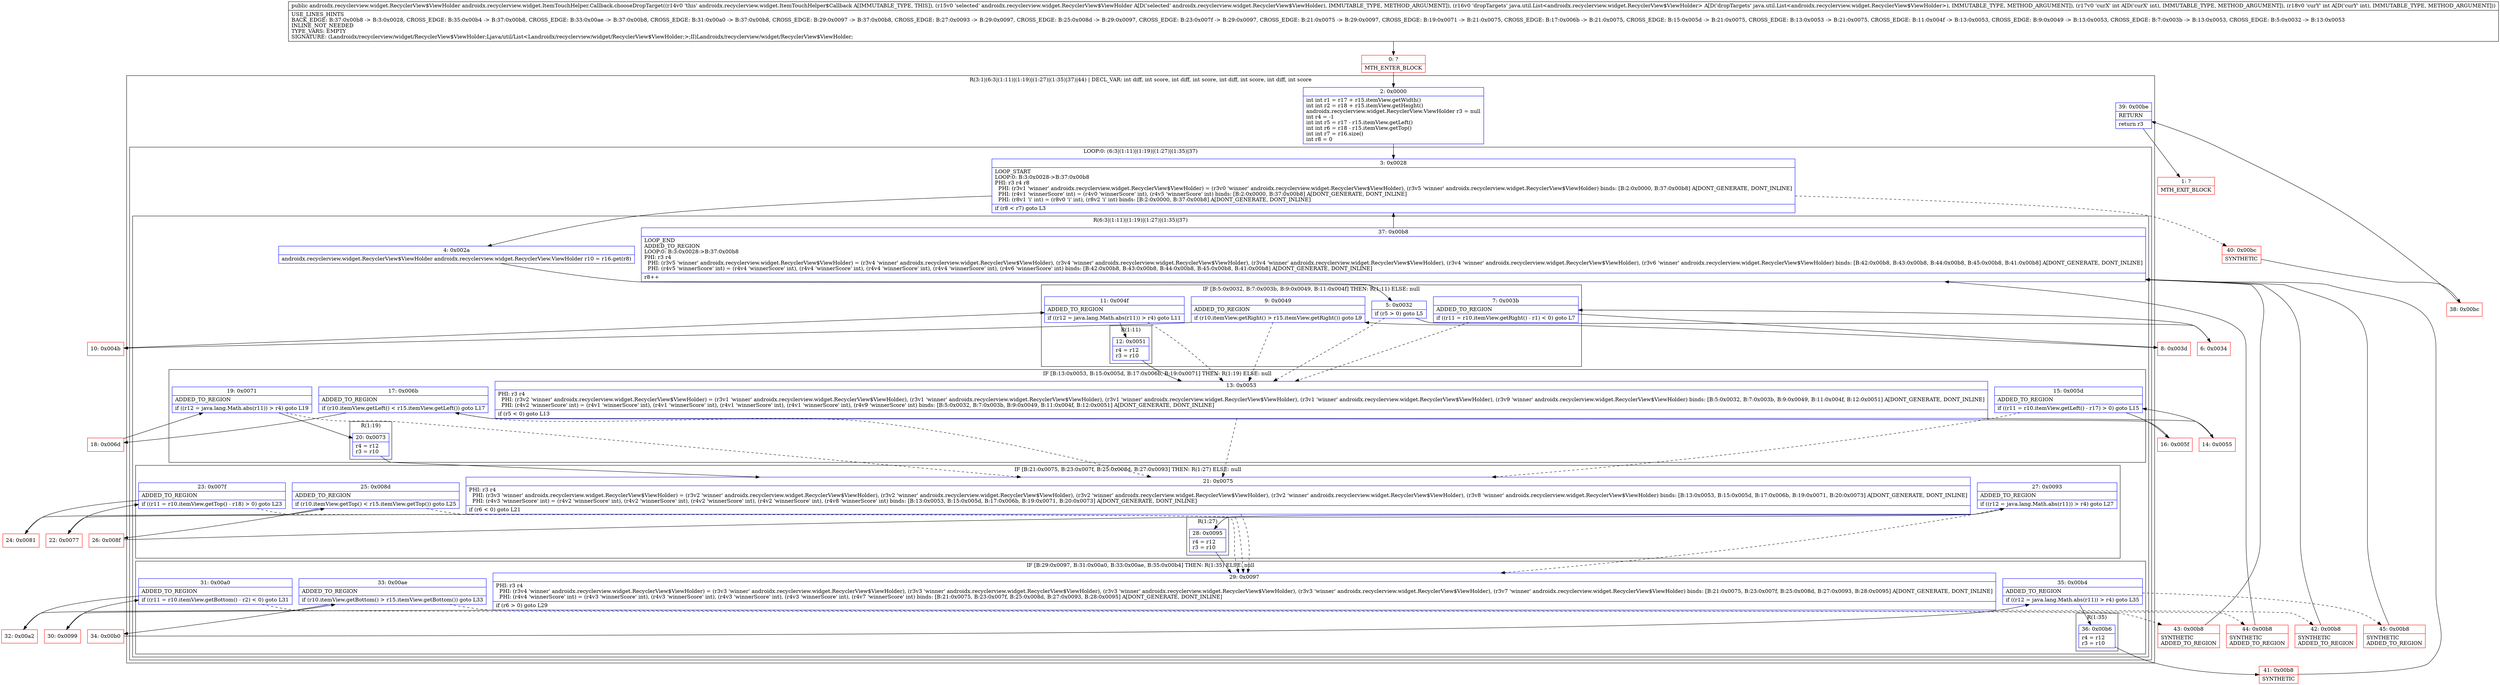 digraph "CFG forandroidx.recyclerview.widget.ItemTouchHelper.Callback.chooseDropTarget(Landroidx\/recyclerview\/widget\/RecyclerView$ViewHolder;Ljava\/util\/List;II)Landroidx\/recyclerview\/widget\/RecyclerView$ViewHolder;" {
subgraph cluster_Region_1965925653 {
label = "R(3:1|(6:3|(1:11)|(1:19)|(1:27)|(1:35)|37)|44) | DECL_VAR: int diff, int score, int diff, int score, int diff, int score, int diff, int score\l";
node [shape=record,color=blue];
Node_2 [shape=record,label="{2\:\ 0x0000|int int r1 = r17 + r15.itemView.getWidth()\lint int r2 = r18 + r15.itemView.getHeight()\landroidx.recyclerview.widget.RecyclerView.ViewHolder r3 = null\lint r4 = \-1\lint int r5 = r17 \- r15.itemView.getLeft()\lint int r6 = r18 \- r15.itemView.getTop()\lint int r7 = r16.size()\lint r8 = 0\l}"];
subgraph cluster_LoopRegion_875476243 {
label = "LOOP:0: (6:3|(1:11)|(1:19)|(1:27)|(1:35)|37)";
node [shape=record,color=blue];
Node_3 [shape=record,label="{3\:\ 0x0028|LOOP_START\lLOOP:0: B:3:0x0028\-\>B:37:0x00b8\lPHI: r3 r4 r8 \l  PHI: (r3v1 'winner' androidx.recyclerview.widget.RecyclerView$ViewHolder) = (r3v0 'winner' androidx.recyclerview.widget.RecyclerView$ViewHolder), (r3v5 'winner' androidx.recyclerview.widget.RecyclerView$ViewHolder) binds: [B:2:0x0000, B:37:0x00b8] A[DONT_GENERATE, DONT_INLINE]\l  PHI: (r4v1 'winnerScore' int) = (r4v0 'winnerScore' int), (r4v5 'winnerScore' int) binds: [B:2:0x0000, B:37:0x00b8] A[DONT_GENERATE, DONT_INLINE]\l  PHI: (r8v1 'i' int) = (r8v0 'i' int), (r8v2 'i' int) binds: [B:2:0x0000, B:37:0x00b8] A[DONT_GENERATE, DONT_INLINE]\l|if (r8 \< r7) goto L3\l}"];
subgraph cluster_Region_1830038932 {
label = "R(6:3|(1:11)|(1:19)|(1:27)|(1:35)|37)";
node [shape=record,color=blue];
Node_4 [shape=record,label="{4\:\ 0x002a|androidx.recyclerview.widget.RecyclerView$ViewHolder androidx.recyclerview.widget.RecyclerView.ViewHolder r10 = r16.get(r8)\l}"];
subgraph cluster_IfRegion_1127599564 {
label = "IF [B:5:0x0032, B:7:0x003b, B:9:0x0049, B:11:0x004f] THEN: R(1:11) ELSE: null";
node [shape=record,color=blue];
Node_5 [shape=record,label="{5\:\ 0x0032|if (r5 \> 0) goto L5\l}"];
Node_7 [shape=record,label="{7\:\ 0x003b|ADDED_TO_REGION\l|if ((r11 = r10.itemView.getRight() \- r1) \< 0) goto L7\l}"];
Node_9 [shape=record,label="{9\:\ 0x0049|ADDED_TO_REGION\l|if (r10.itemView.getRight() \> r15.itemView.getRight()) goto L9\l}"];
Node_11 [shape=record,label="{11\:\ 0x004f|ADDED_TO_REGION\l|if ((r12 = java.lang.Math.abs(r11)) \> r4) goto L11\l}"];
subgraph cluster_Region_1036817903 {
label = "R(1:11)";
node [shape=record,color=blue];
Node_12 [shape=record,label="{12\:\ 0x0051|r4 = r12\lr3 = r10\l}"];
}
}
subgraph cluster_IfRegion_1858891994 {
label = "IF [B:13:0x0053, B:15:0x005d, B:17:0x006b, B:19:0x0071] THEN: R(1:19) ELSE: null";
node [shape=record,color=blue];
Node_13 [shape=record,label="{13\:\ 0x0053|PHI: r3 r4 \l  PHI: (r3v2 'winner' androidx.recyclerview.widget.RecyclerView$ViewHolder) = (r3v1 'winner' androidx.recyclerview.widget.RecyclerView$ViewHolder), (r3v1 'winner' androidx.recyclerview.widget.RecyclerView$ViewHolder), (r3v1 'winner' androidx.recyclerview.widget.RecyclerView$ViewHolder), (r3v1 'winner' androidx.recyclerview.widget.RecyclerView$ViewHolder), (r3v9 'winner' androidx.recyclerview.widget.RecyclerView$ViewHolder) binds: [B:5:0x0032, B:7:0x003b, B:9:0x0049, B:11:0x004f, B:12:0x0051] A[DONT_GENERATE, DONT_INLINE]\l  PHI: (r4v2 'winnerScore' int) = (r4v1 'winnerScore' int), (r4v1 'winnerScore' int), (r4v1 'winnerScore' int), (r4v1 'winnerScore' int), (r4v9 'winnerScore' int) binds: [B:5:0x0032, B:7:0x003b, B:9:0x0049, B:11:0x004f, B:12:0x0051] A[DONT_GENERATE, DONT_INLINE]\l|if (r5 \< 0) goto L13\l}"];
Node_15 [shape=record,label="{15\:\ 0x005d|ADDED_TO_REGION\l|if ((r11 = r10.itemView.getLeft() \- r17) \> 0) goto L15\l}"];
Node_17 [shape=record,label="{17\:\ 0x006b|ADDED_TO_REGION\l|if (r10.itemView.getLeft() \< r15.itemView.getLeft()) goto L17\l}"];
Node_19 [shape=record,label="{19\:\ 0x0071|ADDED_TO_REGION\l|if ((r12 = java.lang.Math.abs(r11)) \> r4) goto L19\l}"];
subgraph cluster_Region_1345664215 {
label = "R(1:19)";
node [shape=record,color=blue];
Node_20 [shape=record,label="{20\:\ 0x0073|r4 = r12\lr3 = r10\l}"];
}
}
subgraph cluster_IfRegion_1296344032 {
label = "IF [B:21:0x0075, B:23:0x007f, B:25:0x008d, B:27:0x0093] THEN: R(1:27) ELSE: null";
node [shape=record,color=blue];
Node_21 [shape=record,label="{21\:\ 0x0075|PHI: r3 r4 \l  PHI: (r3v3 'winner' androidx.recyclerview.widget.RecyclerView$ViewHolder) = (r3v2 'winner' androidx.recyclerview.widget.RecyclerView$ViewHolder), (r3v2 'winner' androidx.recyclerview.widget.RecyclerView$ViewHolder), (r3v2 'winner' androidx.recyclerview.widget.RecyclerView$ViewHolder), (r3v2 'winner' androidx.recyclerview.widget.RecyclerView$ViewHolder), (r3v8 'winner' androidx.recyclerview.widget.RecyclerView$ViewHolder) binds: [B:13:0x0053, B:15:0x005d, B:17:0x006b, B:19:0x0071, B:20:0x0073] A[DONT_GENERATE, DONT_INLINE]\l  PHI: (r4v3 'winnerScore' int) = (r4v2 'winnerScore' int), (r4v2 'winnerScore' int), (r4v2 'winnerScore' int), (r4v2 'winnerScore' int), (r4v8 'winnerScore' int) binds: [B:13:0x0053, B:15:0x005d, B:17:0x006b, B:19:0x0071, B:20:0x0073] A[DONT_GENERATE, DONT_INLINE]\l|if (r6 \< 0) goto L21\l}"];
Node_23 [shape=record,label="{23\:\ 0x007f|ADDED_TO_REGION\l|if ((r11 = r10.itemView.getTop() \- r18) \> 0) goto L23\l}"];
Node_25 [shape=record,label="{25\:\ 0x008d|ADDED_TO_REGION\l|if (r10.itemView.getTop() \< r15.itemView.getTop()) goto L25\l}"];
Node_27 [shape=record,label="{27\:\ 0x0093|ADDED_TO_REGION\l|if ((r12 = java.lang.Math.abs(r11)) \> r4) goto L27\l}"];
subgraph cluster_Region_1032049926 {
label = "R(1:27)";
node [shape=record,color=blue];
Node_28 [shape=record,label="{28\:\ 0x0095|r4 = r12\lr3 = r10\l}"];
}
}
subgraph cluster_IfRegion_204224257 {
label = "IF [B:29:0x0097, B:31:0x00a0, B:33:0x00ae, B:35:0x00b4] THEN: R(1:35) ELSE: null";
node [shape=record,color=blue];
Node_29 [shape=record,label="{29\:\ 0x0097|PHI: r3 r4 \l  PHI: (r3v4 'winner' androidx.recyclerview.widget.RecyclerView$ViewHolder) = (r3v3 'winner' androidx.recyclerview.widget.RecyclerView$ViewHolder), (r3v3 'winner' androidx.recyclerview.widget.RecyclerView$ViewHolder), (r3v3 'winner' androidx.recyclerview.widget.RecyclerView$ViewHolder), (r3v3 'winner' androidx.recyclerview.widget.RecyclerView$ViewHolder), (r3v7 'winner' androidx.recyclerview.widget.RecyclerView$ViewHolder) binds: [B:21:0x0075, B:23:0x007f, B:25:0x008d, B:27:0x0093, B:28:0x0095] A[DONT_GENERATE, DONT_INLINE]\l  PHI: (r4v4 'winnerScore' int) = (r4v3 'winnerScore' int), (r4v3 'winnerScore' int), (r4v3 'winnerScore' int), (r4v3 'winnerScore' int), (r4v7 'winnerScore' int) binds: [B:21:0x0075, B:23:0x007f, B:25:0x008d, B:27:0x0093, B:28:0x0095] A[DONT_GENERATE, DONT_INLINE]\l|if (r6 \> 0) goto L29\l}"];
Node_31 [shape=record,label="{31\:\ 0x00a0|ADDED_TO_REGION\l|if ((r11 = r10.itemView.getBottom() \- r2) \< 0) goto L31\l}"];
Node_33 [shape=record,label="{33\:\ 0x00ae|ADDED_TO_REGION\l|if (r10.itemView.getBottom() \> r15.itemView.getBottom()) goto L33\l}"];
Node_35 [shape=record,label="{35\:\ 0x00b4|ADDED_TO_REGION\l|if ((r12 = java.lang.Math.abs(r11)) \> r4) goto L35\l}"];
subgraph cluster_Region_622778813 {
label = "R(1:35)";
node [shape=record,color=blue];
Node_36 [shape=record,label="{36\:\ 0x00b6|r4 = r12\lr3 = r10\l}"];
}
}
Node_37 [shape=record,label="{37\:\ 0x00b8|LOOP_END\lADDED_TO_REGION\lLOOP:0: B:3:0x0028\-\>B:37:0x00b8\lPHI: r3 r4 \l  PHI: (r3v5 'winner' androidx.recyclerview.widget.RecyclerView$ViewHolder) = (r3v4 'winner' androidx.recyclerview.widget.RecyclerView$ViewHolder), (r3v4 'winner' androidx.recyclerview.widget.RecyclerView$ViewHolder), (r3v4 'winner' androidx.recyclerview.widget.RecyclerView$ViewHolder), (r3v4 'winner' androidx.recyclerview.widget.RecyclerView$ViewHolder), (r3v6 'winner' androidx.recyclerview.widget.RecyclerView$ViewHolder) binds: [B:42:0x00b8, B:43:0x00b8, B:44:0x00b8, B:45:0x00b8, B:41:0x00b8] A[DONT_GENERATE, DONT_INLINE]\l  PHI: (r4v5 'winnerScore' int) = (r4v4 'winnerScore' int), (r4v4 'winnerScore' int), (r4v4 'winnerScore' int), (r4v4 'winnerScore' int), (r4v6 'winnerScore' int) binds: [B:42:0x00b8, B:43:0x00b8, B:44:0x00b8, B:45:0x00b8, B:41:0x00b8] A[DONT_GENERATE, DONT_INLINE]\l|r8++\l}"];
}
}
Node_39 [shape=record,label="{39\:\ 0x00be|RETURN\l|return r3\l}"];
}
Node_0 [shape=record,color=red,label="{0\:\ ?|MTH_ENTER_BLOCK\l}"];
Node_6 [shape=record,color=red,label="{6\:\ 0x0034}"];
Node_8 [shape=record,color=red,label="{8\:\ 0x003d}"];
Node_10 [shape=record,color=red,label="{10\:\ 0x004b}"];
Node_14 [shape=record,color=red,label="{14\:\ 0x0055}"];
Node_16 [shape=record,color=red,label="{16\:\ 0x005f}"];
Node_18 [shape=record,color=red,label="{18\:\ 0x006d}"];
Node_22 [shape=record,color=red,label="{22\:\ 0x0077}"];
Node_24 [shape=record,color=red,label="{24\:\ 0x0081}"];
Node_26 [shape=record,color=red,label="{26\:\ 0x008f}"];
Node_30 [shape=record,color=red,label="{30\:\ 0x0099}"];
Node_32 [shape=record,color=red,label="{32\:\ 0x00a2}"];
Node_34 [shape=record,color=red,label="{34\:\ 0x00b0}"];
Node_41 [shape=record,color=red,label="{41\:\ 0x00b8|SYNTHETIC\l}"];
Node_45 [shape=record,color=red,label="{45\:\ 0x00b8|SYNTHETIC\lADDED_TO_REGION\l}"];
Node_44 [shape=record,color=red,label="{44\:\ 0x00b8|SYNTHETIC\lADDED_TO_REGION\l}"];
Node_43 [shape=record,color=red,label="{43\:\ 0x00b8|SYNTHETIC\lADDED_TO_REGION\l}"];
Node_42 [shape=record,color=red,label="{42\:\ 0x00b8|SYNTHETIC\lADDED_TO_REGION\l}"];
Node_40 [shape=record,color=red,label="{40\:\ 0x00bc|SYNTHETIC\l}"];
Node_38 [shape=record,color=red,label="{38\:\ 0x00bc}"];
Node_1 [shape=record,color=red,label="{1\:\ ?|MTH_EXIT_BLOCK\l}"];
MethodNode[shape=record,label="{public androidx.recyclerview.widget.RecyclerView$ViewHolder androidx.recyclerview.widget.ItemTouchHelper.Callback.chooseDropTarget((r14v0 'this' androidx.recyclerview.widget.ItemTouchHelper$Callback A[IMMUTABLE_TYPE, THIS]), (r15v0 'selected' androidx.recyclerview.widget.RecyclerView$ViewHolder A[D('selected' androidx.recyclerview.widget.RecyclerView$ViewHolder), IMMUTABLE_TYPE, METHOD_ARGUMENT]), (r16v0 'dropTargets' java.util.List\<androidx.recyclerview.widget.RecyclerView$ViewHolder\> A[D('dropTargets' java.util.List\<androidx.recyclerview.widget.RecyclerView$ViewHolder\>), IMMUTABLE_TYPE, METHOD_ARGUMENT]), (r17v0 'curX' int A[D('curX' int), IMMUTABLE_TYPE, METHOD_ARGUMENT]), (r18v0 'curY' int A[D('curY' int), IMMUTABLE_TYPE, METHOD_ARGUMENT]))  | USE_LINES_HINTS\lBACK_EDGE: B:37:0x00b8 \-\> B:3:0x0028, CROSS_EDGE: B:35:0x00b4 \-\> B:37:0x00b8, CROSS_EDGE: B:33:0x00ae \-\> B:37:0x00b8, CROSS_EDGE: B:31:0x00a0 \-\> B:37:0x00b8, CROSS_EDGE: B:29:0x0097 \-\> B:37:0x00b8, CROSS_EDGE: B:27:0x0093 \-\> B:29:0x0097, CROSS_EDGE: B:25:0x008d \-\> B:29:0x0097, CROSS_EDGE: B:23:0x007f \-\> B:29:0x0097, CROSS_EDGE: B:21:0x0075 \-\> B:29:0x0097, CROSS_EDGE: B:19:0x0071 \-\> B:21:0x0075, CROSS_EDGE: B:17:0x006b \-\> B:21:0x0075, CROSS_EDGE: B:15:0x005d \-\> B:21:0x0075, CROSS_EDGE: B:13:0x0053 \-\> B:21:0x0075, CROSS_EDGE: B:11:0x004f \-\> B:13:0x0053, CROSS_EDGE: B:9:0x0049 \-\> B:13:0x0053, CROSS_EDGE: B:7:0x003b \-\> B:13:0x0053, CROSS_EDGE: B:5:0x0032 \-\> B:13:0x0053\lINLINE_NOT_NEEDED\lTYPE_VARS: EMPTY\lSIGNATURE: (Landroidx\/recyclerview\/widget\/RecyclerView$ViewHolder;Ljava\/util\/List\<Landroidx\/recyclerview\/widget\/RecyclerView$ViewHolder;\>;II)Landroidx\/recyclerview\/widget\/RecyclerView$ViewHolder;\l}"];
MethodNode -> Node_0;Node_2 -> Node_3;
Node_3 -> Node_4;
Node_3 -> Node_40[style=dashed];
Node_4 -> Node_5;
Node_5 -> Node_6;
Node_5 -> Node_13[style=dashed];
Node_7 -> Node_8;
Node_7 -> Node_13[style=dashed];
Node_9 -> Node_10;
Node_9 -> Node_13[style=dashed];
Node_11 -> Node_12;
Node_11 -> Node_13[style=dashed];
Node_12 -> Node_13;
Node_13 -> Node_14;
Node_13 -> Node_21[style=dashed];
Node_15 -> Node_16;
Node_15 -> Node_21[style=dashed];
Node_17 -> Node_18;
Node_17 -> Node_21[style=dashed];
Node_19 -> Node_20;
Node_19 -> Node_21[style=dashed];
Node_20 -> Node_21;
Node_21 -> Node_22;
Node_21 -> Node_29[style=dashed];
Node_23 -> Node_24;
Node_23 -> Node_29[style=dashed];
Node_25 -> Node_26;
Node_25 -> Node_29[style=dashed];
Node_27 -> Node_28;
Node_27 -> Node_29[style=dashed];
Node_28 -> Node_29;
Node_29 -> Node_30;
Node_29 -> Node_42[style=dashed];
Node_31 -> Node_32;
Node_31 -> Node_43[style=dashed];
Node_33 -> Node_34;
Node_33 -> Node_44[style=dashed];
Node_35 -> Node_36;
Node_35 -> Node_45[style=dashed];
Node_36 -> Node_41;
Node_37 -> Node_3;
Node_39 -> Node_1;
Node_0 -> Node_2;
Node_6 -> Node_7;
Node_8 -> Node_9;
Node_10 -> Node_11;
Node_14 -> Node_15;
Node_16 -> Node_17;
Node_18 -> Node_19;
Node_22 -> Node_23;
Node_24 -> Node_25;
Node_26 -> Node_27;
Node_30 -> Node_31;
Node_32 -> Node_33;
Node_34 -> Node_35;
Node_41 -> Node_37;
Node_45 -> Node_37;
Node_44 -> Node_37;
Node_43 -> Node_37;
Node_42 -> Node_37;
Node_40 -> Node_38;
Node_38 -> Node_39;
}

